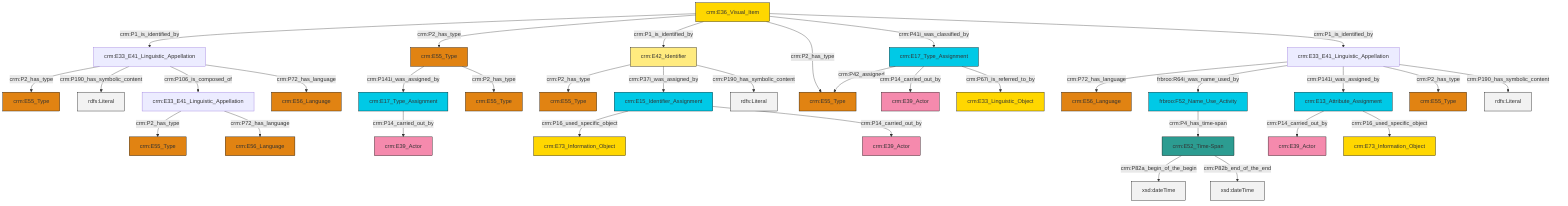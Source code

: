 graph TD
classDef Literal fill:#f2f2f2,stroke:#000000;
classDef CRM_Entity fill:#FFFFFF,stroke:#000000;
classDef Temporal_Entity fill:#00C9E6, stroke:#000000;
classDef Type fill:#E18312, stroke:#000000;
classDef Time-Span fill:#2C9C91, stroke:#000000;
classDef Appellation fill:#FFEB7F, stroke:#000000;
classDef Place fill:#008836, stroke:#000000;
classDef Persistent_Item fill:#B266B2, stroke:#000000;
classDef Conceptual_Object fill:#FFD700, stroke:#000000;
classDef Physical_Thing fill:#D2B48C, stroke:#000000;
classDef Actor fill:#f58aad, stroke:#000000;
classDef PC_Classes fill:#4ce600, stroke:#000000;
classDef Multi fill:#cccccc,stroke:#000000;

0["crm:E36_Visual_Item"]:::Conceptual_Object -->|crm:P1_is_identified_by| 1["crm:E33_E41_Linguistic_Appellation"]:::Default
2["crm:E55_Type"]:::Type -->|crm:P141i_was_assigned_by| 3["crm:E17_Type_Assignment"]:::Temporal_Entity
4["crm:E15_Identifier_Assignment"]:::Temporal_Entity -->|crm:P16_used_specific_object| 5["crm:E73_Information_Object"]:::Conceptual_Object
0["crm:E36_Visual_Item"]:::Conceptual_Object -->|crm:P2_has_type| 2["crm:E55_Type"]:::Type
8["crm:E33_E41_Linguistic_Appellation"]:::Default -->|crm:P72_has_language| 9["crm:E56_Language"]:::Type
10["crm:E13_Attribute_Assignment"]:::Temporal_Entity -->|crm:P14_carried_out_by| 11["crm:E39_Actor"]:::Actor
2["crm:E55_Type"]:::Type -->|crm:P2_has_type| 12["crm:E55_Type"]:::Type
16["crm:E42_Identifier"]:::Appellation -->|crm:P2_has_type| 17["crm:E55_Type"]:::Type
16["crm:E42_Identifier"]:::Appellation -->|crm:P37i_was_assigned_by| 4["crm:E15_Identifier_Assignment"]:::Temporal_Entity
21["crm:E17_Type_Assignment"]:::Temporal_Entity -->|crm:P42_assigned| 18["crm:E55_Type"]:::Type
0["crm:E36_Visual_Item"]:::Conceptual_Object -->|crm:P1_is_identified_by| 16["crm:E42_Identifier"]:::Appellation
1["crm:E33_E41_Linguistic_Appellation"]:::Default -->|crm:P2_has_type| 33["crm:E55_Type"]:::Type
1["crm:E33_E41_Linguistic_Appellation"]:::Default -->|crm:P190_has_symbolic_content| 34[rdfs:Literal]:::Literal
8["crm:E33_E41_Linguistic_Appellation"]:::Default -->|frbroo:R64i_was_name_used_by| 23["frbroo:F52_Name_Use_Activity"]:::Temporal_Entity
8["crm:E33_E41_Linguistic_Appellation"]:::Default -->|crm:P141i_was_assigned_by| 10["crm:E13_Attribute_Assignment"]:::Temporal_Entity
4["crm:E15_Identifier_Assignment"]:::Temporal_Entity -->|crm:P14_carried_out_by| 30["crm:E39_Actor"]:::Actor
10["crm:E13_Attribute_Assignment"]:::Temporal_Entity -->|crm:P16_used_specific_object| 6["crm:E73_Information_Object"]:::Conceptual_Object
21["crm:E17_Type_Assignment"]:::Temporal_Entity -->|crm:P14_carried_out_by| 45["crm:E39_Actor"]:::Actor
23["frbroo:F52_Name_Use_Activity"]:::Temporal_Entity -->|crm:P4_has_time-span| 43["crm:E52_Time-Span"]:::Time-Span
43["crm:E52_Time-Span"]:::Time-Span -->|crm:P82a_begin_of_the_begin| 46[xsd:dateTime]:::Literal
8["crm:E33_E41_Linguistic_Appellation"]:::Default -->|crm:P2_has_type| 50["crm:E55_Type"]:::Type
0["crm:E36_Visual_Item"]:::Conceptual_Object -->|crm:P2_has_type| 18["crm:E55_Type"]:::Type
0["crm:E36_Visual_Item"]:::Conceptual_Object -->|crm:P41i_was_classified_by| 21["crm:E17_Type_Assignment"]:::Temporal_Entity
0["crm:E36_Visual_Item"]:::Conceptual_Object -->|crm:P1_is_identified_by| 8["crm:E33_E41_Linguistic_Appellation"]:::Default
27["crm:E33_E41_Linguistic_Appellation"]:::Default -->|crm:P2_has_type| 39["crm:E55_Type"]:::Type
16["crm:E42_Identifier"]:::Appellation -->|crm:P190_has_symbolic_content| 55[rdfs:Literal]:::Literal
1["crm:E33_E41_Linguistic_Appellation"]:::Default -->|crm:P106_is_composed_of| 27["crm:E33_E41_Linguistic_Appellation"]:::Default
1["crm:E33_E41_Linguistic_Appellation"]:::Default -->|crm:P72_has_language| 59["crm:E56_Language"]:::Type
8["crm:E33_E41_Linguistic_Appellation"]:::Default -->|crm:P190_has_symbolic_content| 61[rdfs:Literal]:::Literal
27["crm:E33_E41_Linguistic_Appellation"]:::Default -->|crm:P72_has_language| 36["crm:E56_Language"]:::Type
21["crm:E17_Type_Assignment"]:::Temporal_Entity -->|crm:P67i_is_referred_to_by| 47["crm:E33_Linguistic_Object"]:::Conceptual_Object
43["crm:E52_Time-Span"]:::Time-Span -->|crm:P82b_end_of_the_end| 63[xsd:dateTime]:::Literal
3["crm:E17_Type_Assignment"]:::Temporal_Entity -->|crm:P14_carried_out_by| 14["crm:E39_Actor"]:::Actor